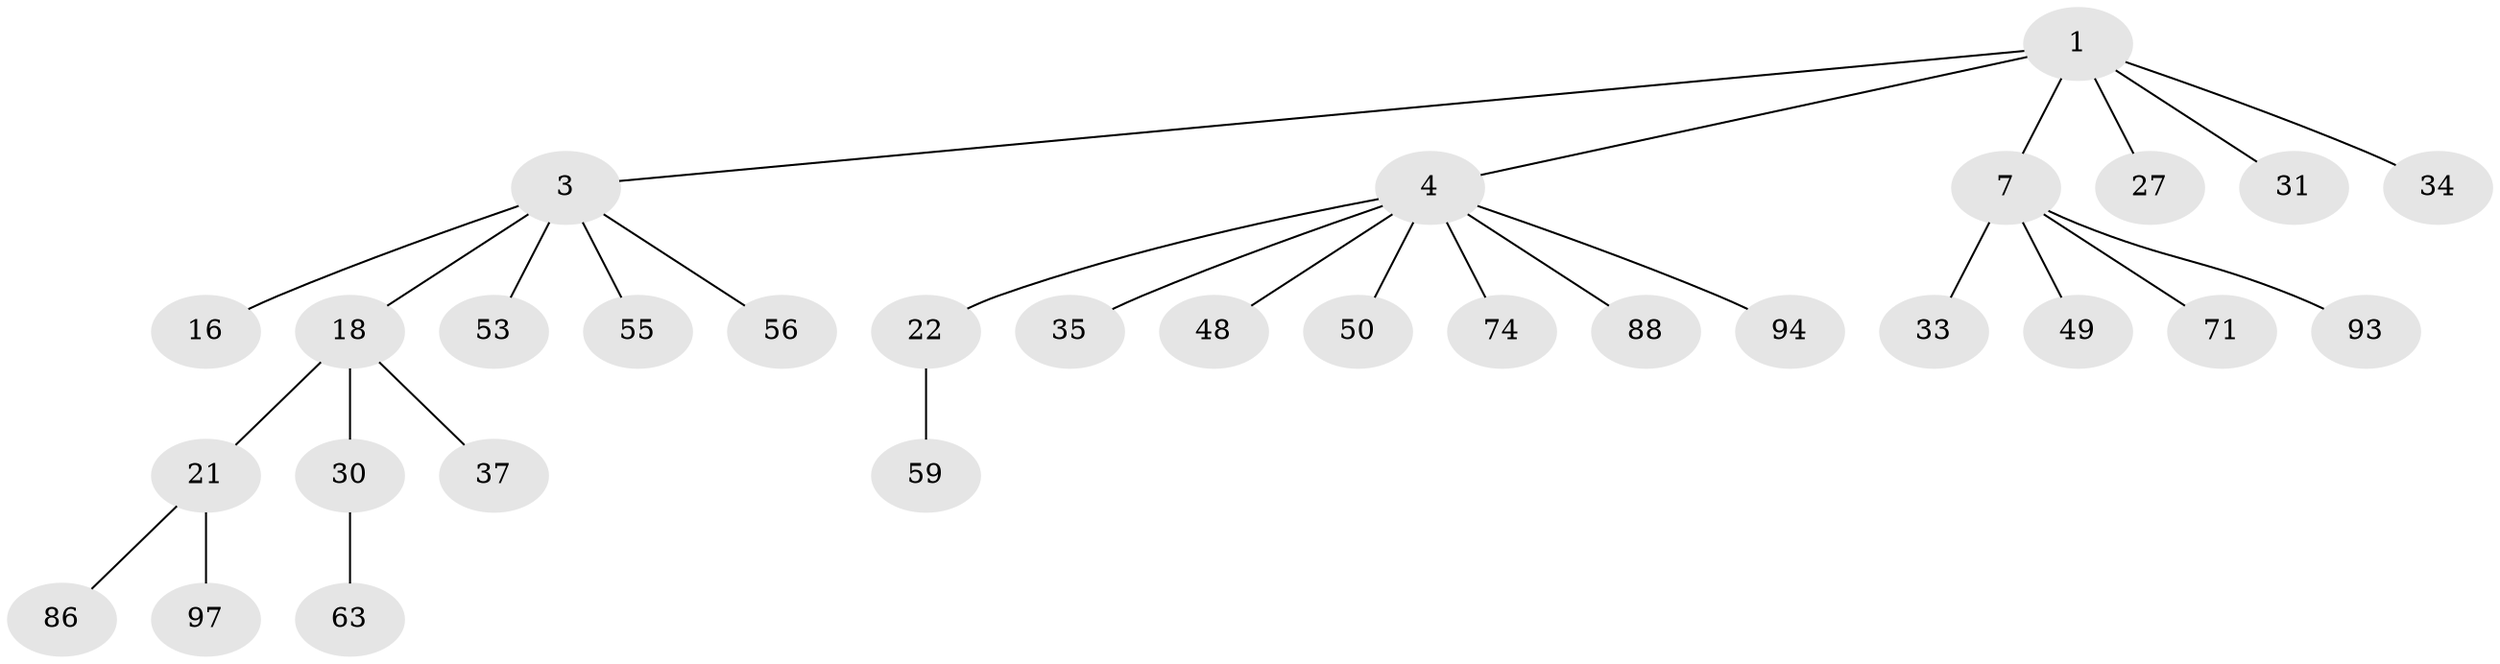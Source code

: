 // original degree distribution, {3: 0.14285714285714285, 7: 0.02040816326530612, 4: 0.07142857142857142, 6: 0.01020408163265306, 5: 0.01020408163265306, 2: 0.2653061224489796, 1: 0.47959183673469385}
// Generated by graph-tools (version 1.1) at 2025/19/03/04/25 18:19:21]
// undirected, 30 vertices, 29 edges
graph export_dot {
graph [start="1"]
  node [color=gray90,style=filled];
  1 [super="+2+58+32"];
  3 [super="+95+19+9"];
  4 [super="+62+10+5+6+14"];
  7 [super="+61+12+25"];
  16 [super="+84"];
  18 [super="+20+40"];
  21 [super="+52+26"];
  22 [super="+39"];
  27 [super="+28"];
  30 [super="+36"];
  31 [super="+72"];
  33;
  34;
  35;
  37 [super="+47"];
  48 [super="+69"];
  49;
  50 [super="+73"];
  53;
  55 [super="+82"];
  56;
  59;
  63 [super="+90+91"];
  71;
  74 [super="+77"];
  86;
  88;
  93;
  94;
  97;
  1 -- 34;
  1 -- 3;
  1 -- 4;
  1 -- 7;
  1 -- 27;
  1 -- 31;
  3 -- 55;
  3 -- 16;
  3 -- 18;
  3 -- 53;
  3 -- 56;
  4 -- 48;
  4 -- 50;
  4 -- 35;
  4 -- 22;
  4 -- 88;
  4 -- 74;
  4 -- 94;
  7 -- 93;
  7 -- 33;
  7 -- 71;
  7 -- 49;
  18 -- 21;
  18 -- 37;
  18 -- 30;
  21 -- 97;
  21 -- 86;
  22 -- 59;
  30 -- 63;
}
